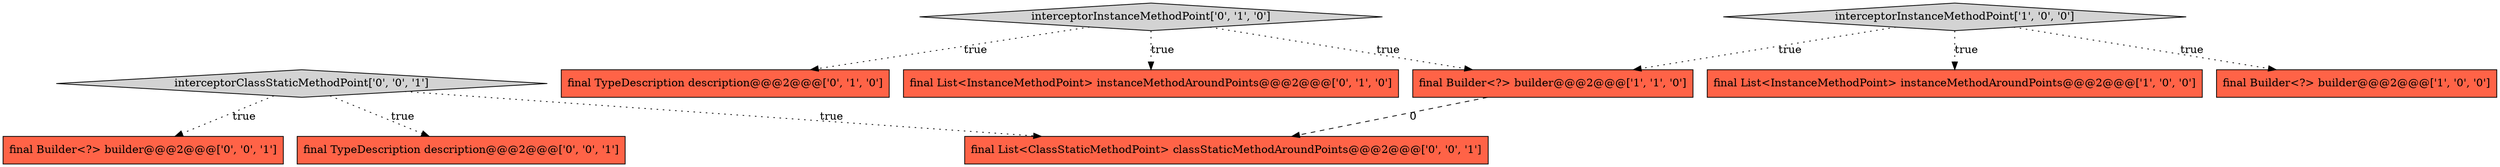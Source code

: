 digraph {
10 [style = filled, label = "final List<ClassStaticMethodPoint> classStaticMethodAroundPoints@@@2@@@['0', '0', '1']", fillcolor = tomato, shape = box image = "AAA0AAABBB3BBB"];
5 [style = filled, label = "interceptorInstanceMethodPoint['0', '1', '0']", fillcolor = lightgray, shape = diamond image = "AAA0AAABBB2BBB"];
1 [style = filled, label = "interceptorInstanceMethodPoint['1', '0', '0']", fillcolor = lightgray, shape = diamond image = "AAA0AAABBB1BBB"];
2 [style = filled, label = "final List<InstanceMethodPoint> instanceMethodAroundPoints@@@2@@@['1', '0', '0']", fillcolor = tomato, shape = box image = "AAA0AAABBB1BBB"];
4 [style = filled, label = "final TypeDescription description@@@2@@@['0', '1', '0']", fillcolor = tomato, shape = box image = "AAA0AAABBB2BBB"];
9 [style = filled, label = "interceptorClassStaticMethodPoint['0', '0', '1']", fillcolor = lightgray, shape = diamond image = "AAA0AAABBB3BBB"];
0 [style = filled, label = "final Builder<?> builder@@@2@@@['1', '0', '0']", fillcolor = tomato, shape = box image = "AAA0AAABBB1BBB"];
6 [style = filled, label = "final List<InstanceMethodPoint> instanceMethodAroundPoints@@@2@@@['0', '1', '0']", fillcolor = tomato, shape = box image = "AAA0AAABBB2BBB"];
3 [style = filled, label = "final Builder<?> builder@@@2@@@['1', '1', '0']", fillcolor = tomato, shape = box image = "AAA0AAABBB1BBB"];
8 [style = filled, label = "final Builder<?> builder@@@2@@@['0', '0', '1']", fillcolor = tomato, shape = box image = "AAA0AAABBB3BBB"];
7 [style = filled, label = "final TypeDescription description@@@2@@@['0', '0', '1']", fillcolor = tomato, shape = box image = "AAA0AAABBB3BBB"];
1->2 [style = dotted, label="true"];
5->6 [style = dotted, label="true"];
1->3 [style = dotted, label="true"];
9->8 [style = dotted, label="true"];
5->4 [style = dotted, label="true"];
3->10 [style = dashed, label="0"];
1->0 [style = dotted, label="true"];
9->10 [style = dotted, label="true"];
5->3 [style = dotted, label="true"];
9->7 [style = dotted, label="true"];
}
